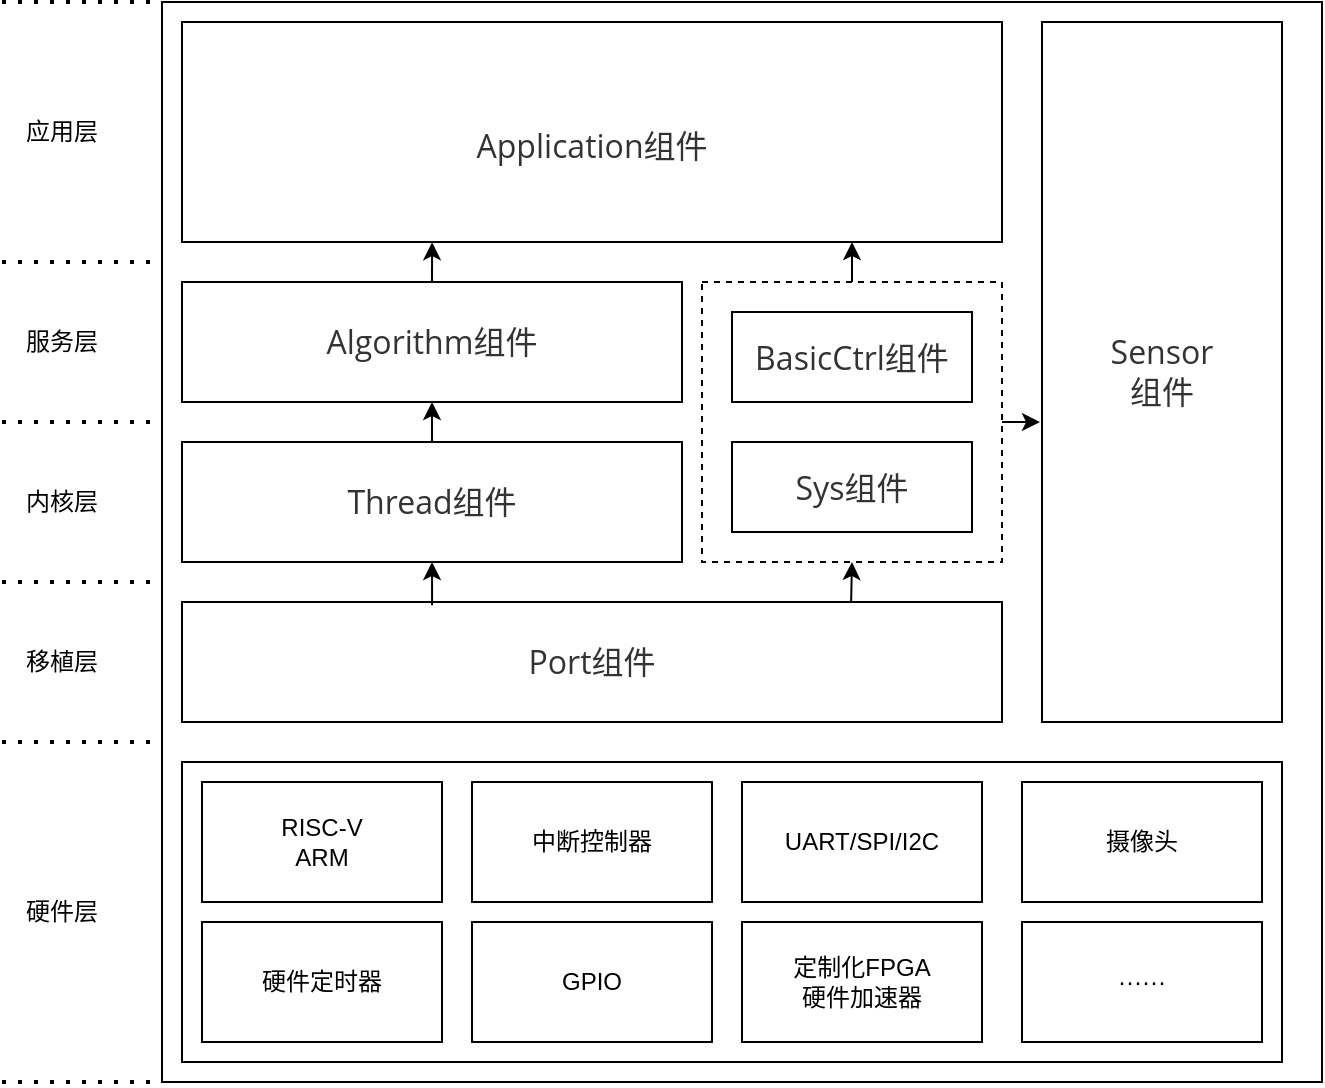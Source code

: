 <mxfile>
    <diagram id="puTXrLONqpi-fqwzVK3y" name="第 1 页">
        <mxGraphModel dx="815" dy="675" grid="1" gridSize="10" guides="1" tooltips="1" connect="1" arrows="1" fold="1" page="1" pageScale="1" pageWidth="827" pageHeight="1169" math="0" shadow="0">
            <root>
                <mxCell id="0"/>
                <mxCell id="1" parent="0"/>
                <mxCell id="5" value="" style="rounded=0;whiteSpace=wrap;html=1;" parent="1" vertex="1">
                    <mxGeometry x="170" y="190" width="580" height="540" as="geometry"/>
                </mxCell>
                <mxCell id="6" value="" style="rounded=0;whiteSpace=wrap;html=1;" parent="1" vertex="1">
                    <mxGeometry x="180" y="570" width="550" height="150" as="geometry"/>
                </mxCell>
                <mxCell id="7" value="摄像头" style="rounded=0;whiteSpace=wrap;html=1;" parent="1" vertex="1">
                    <mxGeometry x="600" y="580" width="120" height="60" as="geometry"/>
                </mxCell>
                <mxCell id="8" value="中断控制器" style="rounded=0;whiteSpace=wrap;html=1;" parent="1" vertex="1">
                    <mxGeometry x="325" y="580" width="120" height="60" as="geometry"/>
                </mxCell>
                <mxCell id="9" value="GPIO" style="rounded=0;whiteSpace=wrap;html=1;" parent="1" vertex="1">
                    <mxGeometry x="325" y="650" width="120" height="60" as="geometry"/>
                </mxCell>
                <mxCell id="10" value="硬件定时器" style="rounded=0;whiteSpace=wrap;html=1;" parent="1" vertex="1">
                    <mxGeometry x="190" y="650" width="120" height="60" as="geometry"/>
                </mxCell>
                <mxCell id="11" value="UART/SPI/I2C" style="rounded=0;whiteSpace=wrap;html=1;" parent="1" vertex="1">
                    <mxGeometry x="460" y="580" width="120" height="60" as="geometry"/>
                </mxCell>
                <mxCell id="12" value="RISC-V&lt;br&gt;ARM&lt;br&gt;" style="rounded=0;whiteSpace=wrap;html=1;" parent="1" vertex="1">
                    <mxGeometry x="190" y="580" width="120" height="60" as="geometry"/>
                </mxCell>
                <mxCell id="13" value="定制化FPGA&lt;br&gt;硬件加速器" style="rounded=0;whiteSpace=wrap;html=1;" parent="1" vertex="1">
                    <mxGeometry x="460" y="650" width="120" height="60" as="geometry"/>
                </mxCell>
                <mxCell id="14" value="······" style="rounded=0;whiteSpace=wrap;html=1;" parent="1" vertex="1">
                    <mxGeometry x="600" y="650" width="120" height="60" as="geometry"/>
                </mxCell>
                <mxCell id="63" style="edgeStyle=none;html=1;exitX=0.816;exitY=0.001;exitDx=0;exitDy=0;entryX=0.5;entryY=1;entryDx=0;entryDy=0;exitPerimeter=0;" edge="1" parent="1" source="15" target="49">
                    <mxGeometry relative="1" as="geometry"/>
                </mxCell>
                <mxCell id="15" value="&lt;span style=&quot;color: rgb(51 , 51 , 51) ; font-family: &amp;#34;open sans&amp;#34; , &amp;#34;clear sans&amp;#34; , &amp;#34;helvetica neue&amp;#34; , &amp;#34;helvetica&amp;#34; , &amp;#34;arial&amp;#34; , &amp;#34;segoe ui emoji&amp;#34; , sans-serif ; font-size: 16px ; text-align: left ; background-color: rgb(255 , 255 , 255)&quot;&gt;Port组件&lt;/span&gt;" style="rounded=0;whiteSpace=wrap;html=1;" parent="1" vertex="1">
                    <mxGeometry x="180" y="490" width="410" height="60" as="geometry"/>
                </mxCell>
                <mxCell id="58" style="edgeStyle=none;html=1;exitX=0.5;exitY=0;exitDx=0;exitDy=0;entryX=0.5;entryY=1;entryDx=0;entryDy=0;" edge="1" parent="1" source="17" target="20">
                    <mxGeometry relative="1" as="geometry"/>
                </mxCell>
                <mxCell id="17" value="&lt;span style=&quot;color: rgb(51 , 51 , 51) ; font-family: &amp;#34;open sans&amp;#34; , &amp;#34;clear sans&amp;#34; , &amp;#34;helvetica neue&amp;#34; , &amp;#34;helvetica&amp;#34; , &amp;#34;arial&amp;#34; , &amp;#34;segoe ui emoji&amp;#34; , sans-serif ; font-size: 16px ; font-style: normal ; font-weight: 400 ; letter-spacing: normal ; text-align: left ; text-indent: 0px ; text-transform: none ; word-spacing: 0px ; background-color: rgb(255 , 255 , 255) ; display: inline ; float: none&quot;&gt;Thread组件&lt;/span&gt;" style="rounded=0;whiteSpace=wrap;html=1;" parent="1" vertex="1">
                    <mxGeometry x="180" y="410" width="250" height="60" as="geometry"/>
                </mxCell>
                <mxCell id="61" style="edgeStyle=none;html=1;exitX=0.5;exitY=0;exitDx=0;exitDy=0;entryX=0.305;entryY=1.001;entryDx=0;entryDy=0;entryPerimeter=0;" edge="1" parent="1" source="20" target="21">
                    <mxGeometry relative="1" as="geometry"/>
                </mxCell>
                <mxCell id="20" value="&lt;span style=&quot;color: rgb(51 , 51 , 51) ; font-family: &amp;#34;open sans&amp;#34; , &amp;#34;clear sans&amp;#34; , &amp;#34;helvetica neue&amp;#34; , &amp;#34;helvetica&amp;#34; , &amp;#34;arial&amp;#34; , &amp;#34;segoe ui emoji&amp;#34; , sans-serif ; font-size: 16px ; text-align: left ; background-color: rgb(255 , 255 , 255)&quot;&gt;Algorithm组件&lt;/span&gt;" style="rounded=0;whiteSpace=wrap;html=1;" parent="1" vertex="1">
                    <mxGeometry x="180" y="330" width="250" height="60" as="geometry"/>
                </mxCell>
                <mxCell id="21" value="&lt;br style=&quot;color: rgb(0 , 0 , 0) ; font-family: &amp;#34;helvetica&amp;#34; ; font-size: 12px ; font-style: normal ; font-weight: 400 ; letter-spacing: normal ; text-align: center ; text-indent: 0px ; text-transform: none ; word-spacing: 0px ; background-color: rgb(248 , 249 , 250)&quot;&gt;&lt;div style=&quot;text-align: left&quot;&gt;&lt;font color=&quot;#333333&quot; face=&quot;open sans, clear sans, helvetica neue, helvetica, arial, segoe ui emoji, sans-serif&quot;&gt;&lt;span style=&quot;font-size: 16px ; background-color: rgb(255 , 255 , 255)&quot;&gt;Application组件&lt;/span&gt;&lt;/font&gt;&lt;/div&gt;" style="rounded=0;whiteSpace=wrap;html=1;labelBackgroundColor=none;" parent="1" vertex="1">
                    <mxGeometry x="180" y="200" width="410" height="110" as="geometry"/>
                </mxCell>
                <mxCell id="34" value="" style="endArrow=none;dashed=1;html=1;dashPattern=1 3;strokeWidth=2;" edge="1" parent="1">
                    <mxGeometry width="50" height="50" relative="1" as="geometry">
                        <mxPoint x="90" y="560" as="sourcePoint"/>
                        <mxPoint x="170" y="560" as="targetPoint"/>
                    </mxGeometry>
                </mxCell>
                <mxCell id="35" value="" style="endArrow=none;dashed=1;html=1;dashPattern=1 3;strokeWidth=2;" edge="1" parent="1">
                    <mxGeometry width="50" height="50" relative="1" as="geometry">
                        <mxPoint x="90" y="730" as="sourcePoint"/>
                        <mxPoint x="170" y="730" as="targetPoint"/>
                    </mxGeometry>
                </mxCell>
                <mxCell id="36" value="" style="endArrow=none;dashed=1;html=1;dashPattern=1 3;strokeWidth=2;" edge="1" parent="1">
                    <mxGeometry width="50" height="50" relative="1" as="geometry">
                        <mxPoint x="90" y="480" as="sourcePoint"/>
                        <mxPoint x="170" y="480" as="targetPoint"/>
                    </mxGeometry>
                </mxCell>
                <mxCell id="37" value="" style="endArrow=none;dashed=1;html=1;dashPattern=1 3;strokeWidth=2;" edge="1" parent="1">
                    <mxGeometry width="50" height="50" relative="1" as="geometry">
                        <mxPoint x="90" y="400" as="sourcePoint"/>
                        <mxPoint x="170" y="400" as="targetPoint"/>
                    </mxGeometry>
                </mxCell>
                <mxCell id="38" value="" style="endArrow=none;dashed=1;html=1;dashPattern=1 3;strokeWidth=2;" edge="1" parent="1">
                    <mxGeometry width="50" height="50" relative="1" as="geometry">
                        <mxPoint x="90" y="320" as="sourcePoint"/>
                        <mxPoint x="170" y="320" as="targetPoint"/>
                    </mxGeometry>
                </mxCell>
                <mxCell id="39" value="应用层" style="text;html=1;strokeColor=none;fillColor=none;align=center;verticalAlign=middle;whiteSpace=wrap;rounded=0;" vertex="1" parent="1">
                    <mxGeometry x="100" y="245" width="40" height="20" as="geometry"/>
                </mxCell>
                <mxCell id="40" value="硬件层" style="text;html=1;strokeColor=none;fillColor=none;align=center;verticalAlign=middle;whiteSpace=wrap;rounded=0;" vertex="1" parent="1">
                    <mxGeometry x="100" y="635" width="40" height="20" as="geometry"/>
                </mxCell>
                <mxCell id="41" value="移植层" style="text;html=1;strokeColor=none;fillColor=none;align=center;verticalAlign=middle;whiteSpace=wrap;rounded=0;" vertex="1" parent="1">
                    <mxGeometry x="100" y="510" width="40" height="20" as="geometry"/>
                </mxCell>
                <mxCell id="42" value="内核层" style="text;html=1;strokeColor=none;fillColor=none;align=center;verticalAlign=middle;whiteSpace=wrap;rounded=0;" vertex="1" parent="1">
                    <mxGeometry x="100" y="430" width="40" height="20" as="geometry"/>
                </mxCell>
                <mxCell id="43" value="服务层" style="text;html=1;strokeColor=none;fillColor=none;align=center;verticalAlign=middle;whiteSpace=wrap;rounded=0;" vertex="1" parent="1">
                    <mxGeometry x="100" y="350" width="40" height="20" as="geometry"/>
                </mxCell>
                <mxCell id="47" value="" style="endArrow=none;dashed=1;html=1;dashPattern=1 3;strokeWidth=2;" edge="1" parent="1">
                    <mxGeometry width="50" height="50" relative="1" as="geometry">
                        <mxPoint x="90" y="190" as="sourcePoint"/>
                        <mxPoint x="170" y="190" as="targetPoint"/>
                    </mxGeometry>
                </mxCell>
                <mxCell id="53" value="" style="edgeStyle=none;html=1;" edge="1" parent="1" source="49">
                    <mxGeometry relative="1" as="geometry">
                        <mxPoint x="609" y="400" as="targetPoint"/>
                    </mxGeometry>
                </mxCell>
                <mxCell id="62" style="edgeStyle=none;html=1;exitX=0.5;exitY=0;exitDx=0;exitDy=0;" edge="1" parent="1" source="49">
                    <mxGeometry relative="1" as="geometry">
                        <mxPoint x="515" y="310" as="targetPoint"/>
                    </mxGeometry>
                </mxCell>
                <mxCell id="49" value="" style="rounded=0;whiteSpace=wrap;html=1;dashed=1;" vertex="1" parent="1">
                    <mxGeometry x="440" y="330" width="150" height="140" as="geometry"/>
                </mxCell>
                <mxCell id="50" value="&lt;span style=&quot;color: rgb(51 , 51 , 51) ; font-family: &amp;#34;open sans&amp;#34; , &amp;#34;clear sans&amp;#34; , &amp;#34;helvetica neue&amp;#34; , &amp;#34;helvetica&amp;#34; , &amp;#34;arial&amp;#34; , &amp;#34;segoe ui emoji&amp;#34; , sans-serif ; font-size: 16px ; text-align: left ; background-color: rgb(255 , 255 , 255)&quot;&gt;BasicCtrl组件&lt;/span&gt;" style="rounded=0;whiteSpace=wrap;html=1;" vertex="1" parent="1">
                    <mxGeometry x="455" y="345" width="120" height="45" as="geometry"/>
                </mxCell>
                <mxCell id="51" value="&#10;&#10;&lt;span style=&quot;color: rgb(51, 51, 51); font-family: &amp;quot;open sans&amp;quot;, &amp;quot;clear sans&amp;quot;, &amp;quot;helvetica neue&amp;quot;, helvetica, arial, &amp;quot;segoe ui emoji&amp;quot;, sans-serif; font-size: 16px; font-style: normal; font-weight: 400; letter-spacing: normal; text-align: left; text-indent: 0px; text-transform: none; word-spacing: 0px; background-color: rgb(255, 255, 255); display: inline; float: none;&quot;&gt;Sys组件&lt;/span&gt;&#10;&#10;" style="rounded=0;whiteSpace=wrap;html=1;" vertex="1" parent="1">
                    <mxGeometry x="455" y="410" width="120" height="45" as="geometry"/>
                </mxCell>
                <mxCell id="52" value="&lt;span style=&quot;color: rgb(51 , 51 , 51) ; font-family: &amp;#34;open sans&amp;#34; , &amp;#34;clear sans&amp;#34; , &amp;#34;helvetica neue&amp;#34; , &amp;#34;helvetica&amp;#34; , &amp;#34;arial&amp;#34; , &amp;#34;segoe ui emoji&amp;#34; , sans-serif ; font-size: 16px ; text-align: left ; background-color: rgb(255 , 255 , 255)&quot;&gt;Sensor&lt;/span&gt;&lt;br style=&quot;color: rgb(51 , 51 , 51) ; font-family: &amp;#34;open sans&amp;#34; , &amp;#34;clear sans&amp;#34; , &amp;#34;helvetica neue&amp;#34; , &amp;#34;helvetica&amp;#34; , &amp;#34;arial&amp;#34; , &amp;#34;segoe ui emoji&amp;#34; , sans-serif ; font-size: 16px ; text-align: left&quot;&gt;&lt;span style=&quot;color: rgb(51 , 51 , 51) ; font-family: &amp;#34;open sans&amp;#34; , &amp;#34;clear sans&amp;#34; , &amp;#34;helvetica neue&amp;#34; , &amp;#34;helvetica&amp;#34; , &amp;#34;arial&amp;#34; , &amp;#34;segoe ui emoji&amp;#34; , sans-serif ; font-size: 16px ; text-align: left ; background-color: rgb(255 , 255 , 255)&quot;&gt;组件&lt;/span&gt;" style="rounded=0;whiteSpace=wrap;html=1;" vertex="1" parent="1">
                    <mxGeometry x="610" y="200" width="120" height="350" as="geometry"/>
                </mxCell>
                <mxCell id="60" style="edgeStyle=none;html=1;exitX=0.305;exitY=0.028;exitDx=0;exitDy=0;entryX=0.5;entryY=1;entryDx=0;entryDy=0;exitPerimeter=0;" edge="1" parent="1" source="15" target="17">
                    <mxGeometry relative="1" as="geometry">
                        <mxPoint x="315" y="420" as="sourcePoint"/>
                        <mxPoint x="315" y="400" as="targetPoint"/>
                    </mxGeometry>
                </mxCell>
            </root>
        </mxGraphModel>
    </diagram>
</mxfile>